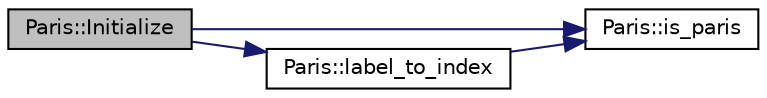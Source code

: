 digraph "Paris::Initialize"
{
 // LATEX_PDF_SIZE
  edge [fontname="Helvetica",fontsize="10",labelfontname="Helvetica",labelfontsize="10"];
  node [fontname="Helvetica",fontsize="10",shape=record];
  rankdir="LR";
  Node1 [label="Paris::Initialize",height=0.2,width=0.4,color="black", fillcolor="grey75", style="filled", fontcolor="black",tooltip=" "];
  Node1 -> Node2 [color="midnightblue",fontsize="10",style="solid",fontname="Helvetica"];
  Node2 [label="Paris::is_paris",height=0.2,width=0.4,color="black", fillcolor="white", style="filled",URL="$class_paris.html#a5e84a66240e195c7743f8c8dae84f800",tooltip=" "];
  Node1 -> Node3 [color="midnightblue",fontsize="10",style="solid",fontname="Helvetica"];
  Node3 [label="Paris::label_to_index",height=0.2,width=0.4,color="black", fillcolor="white", style="filled",URL="$class_paris.html#a060a9d4c6345e7b73ac62ad5aee1bd23",tooltip=" "];
  Node3 -> Node2 [color="midnightblue",fontsize="10",style="solid",fontname="Helvetica"];
}
